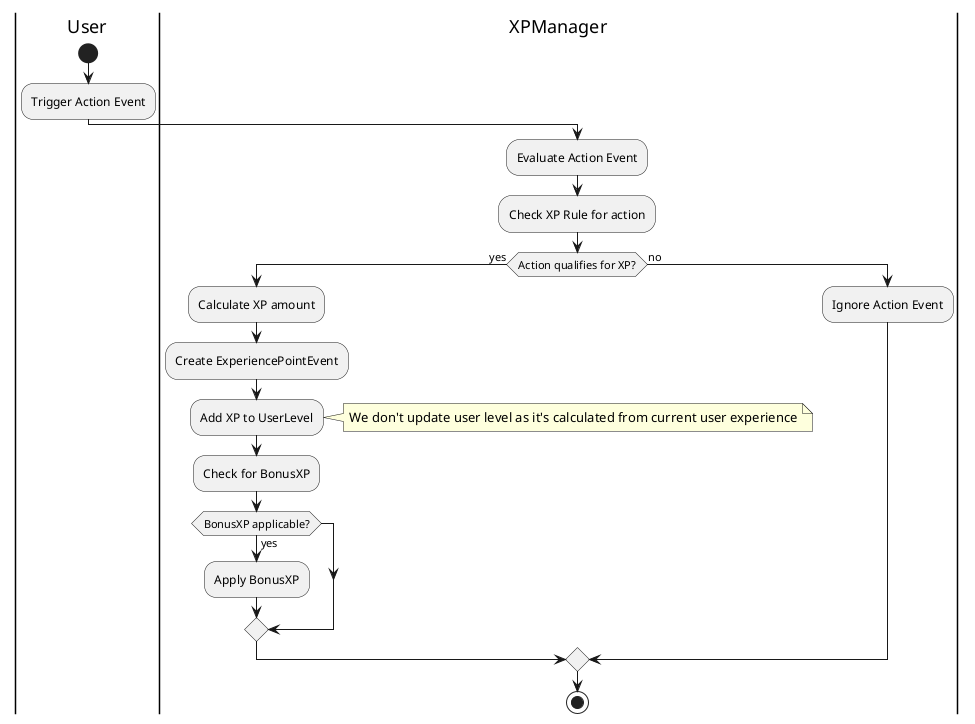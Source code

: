 @startuml
|User|
start
:Trigger Action Event;

|XPManager|
:Evaluate Action Event;
:Check XP Rule for action;

if (Action qualifies for XP?) then (yes)
  :Calculate XP amount;
  :Create ExperiencePointEvent;
  :Add XP to UserLevel;

  note right
   We don't update user level as it's calculated from current user experience
  end note

  :Check for BonusXP;

  if (BonusXP applicable?) then (yes)
    :Apply BonusXP;
  endif

else (no)
  :Ignore Action Event;
endif

stop
@enduml